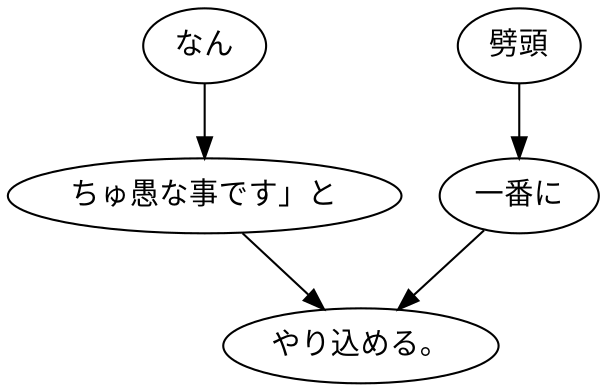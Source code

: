 digraph graph3077 {
	node0 [label="なん"];
	node1 [label="ちゅ愚な事です」と"];
	node2 [label="劈頭"];
	node3 [label="一番に"];
	node4 [label="やり込める。"];
	node0 -> node1;
	node1 -> node4;
	node2 -> node3;
	node3 -> node4;
}
